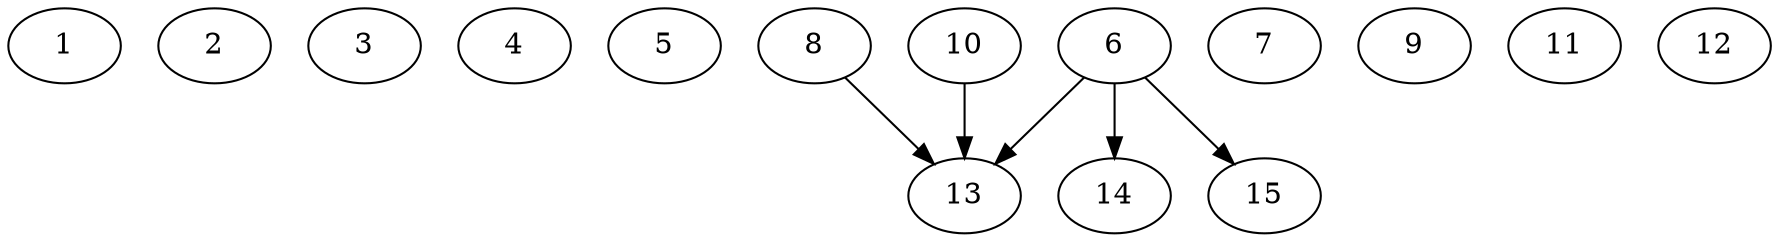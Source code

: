 // DAG automatically generated by daggen at Thu Oct  3 13:59:26 2019
// ./daggen --dot -n 15 --ccr 0.4 --fat 0.9 --regular 0.7 --density 0.7 --mindata 5242880 --maxdata 52428800 
digraph G {
  1 [size="71088640", alpha="0.10", expect_size="28435456"] 
  2 [size="58004480", alpha="0.19", expect_size="23201792"] 
  3 [size="40399360", alpha="0.20", expect_size="16159744"] 
  4 [size="77516800", alpha="0.19", expect_size="31006720"] 
  5 [size="41405440", alpha="0.03", expect_size="16562176"] 
  6 [size="66135040", alpha="0.08", expect_size="26454016"] 
  6 -> 13 [size ="26454016"]
  6 -> 14 [size ="26454016"]
  6 -> 15 [size ="26454016"]
  7 [size="63050240", alpha="0.02", expect_size="25220096"] 
  8 [size="24791040", alpha="0.07", expect_size="9916416"] 
  8 -> 13 [size ="9916416"]
  9 [size="70612480", alpha="0.06", expect_size="28244992"] 
  10 [size="110888960", alpha="0.01", expect_size="44355584"] 
  10 -> 13 [size ="44355584"]
  11 [size="92736000", alpha="0.18", expect_size="37094400"] 
  12 [size="33374720", alpha="0.01", expect_size="13349888"] 
  13 [size="28672000", alpha="0.18", expect_size="11468800"] 
  14 [size="26191360", alpha="0.11", expect_size="10476544"] 
  15 [size="22676480", alpha="0.01", expect_size="9070592"] 
}
